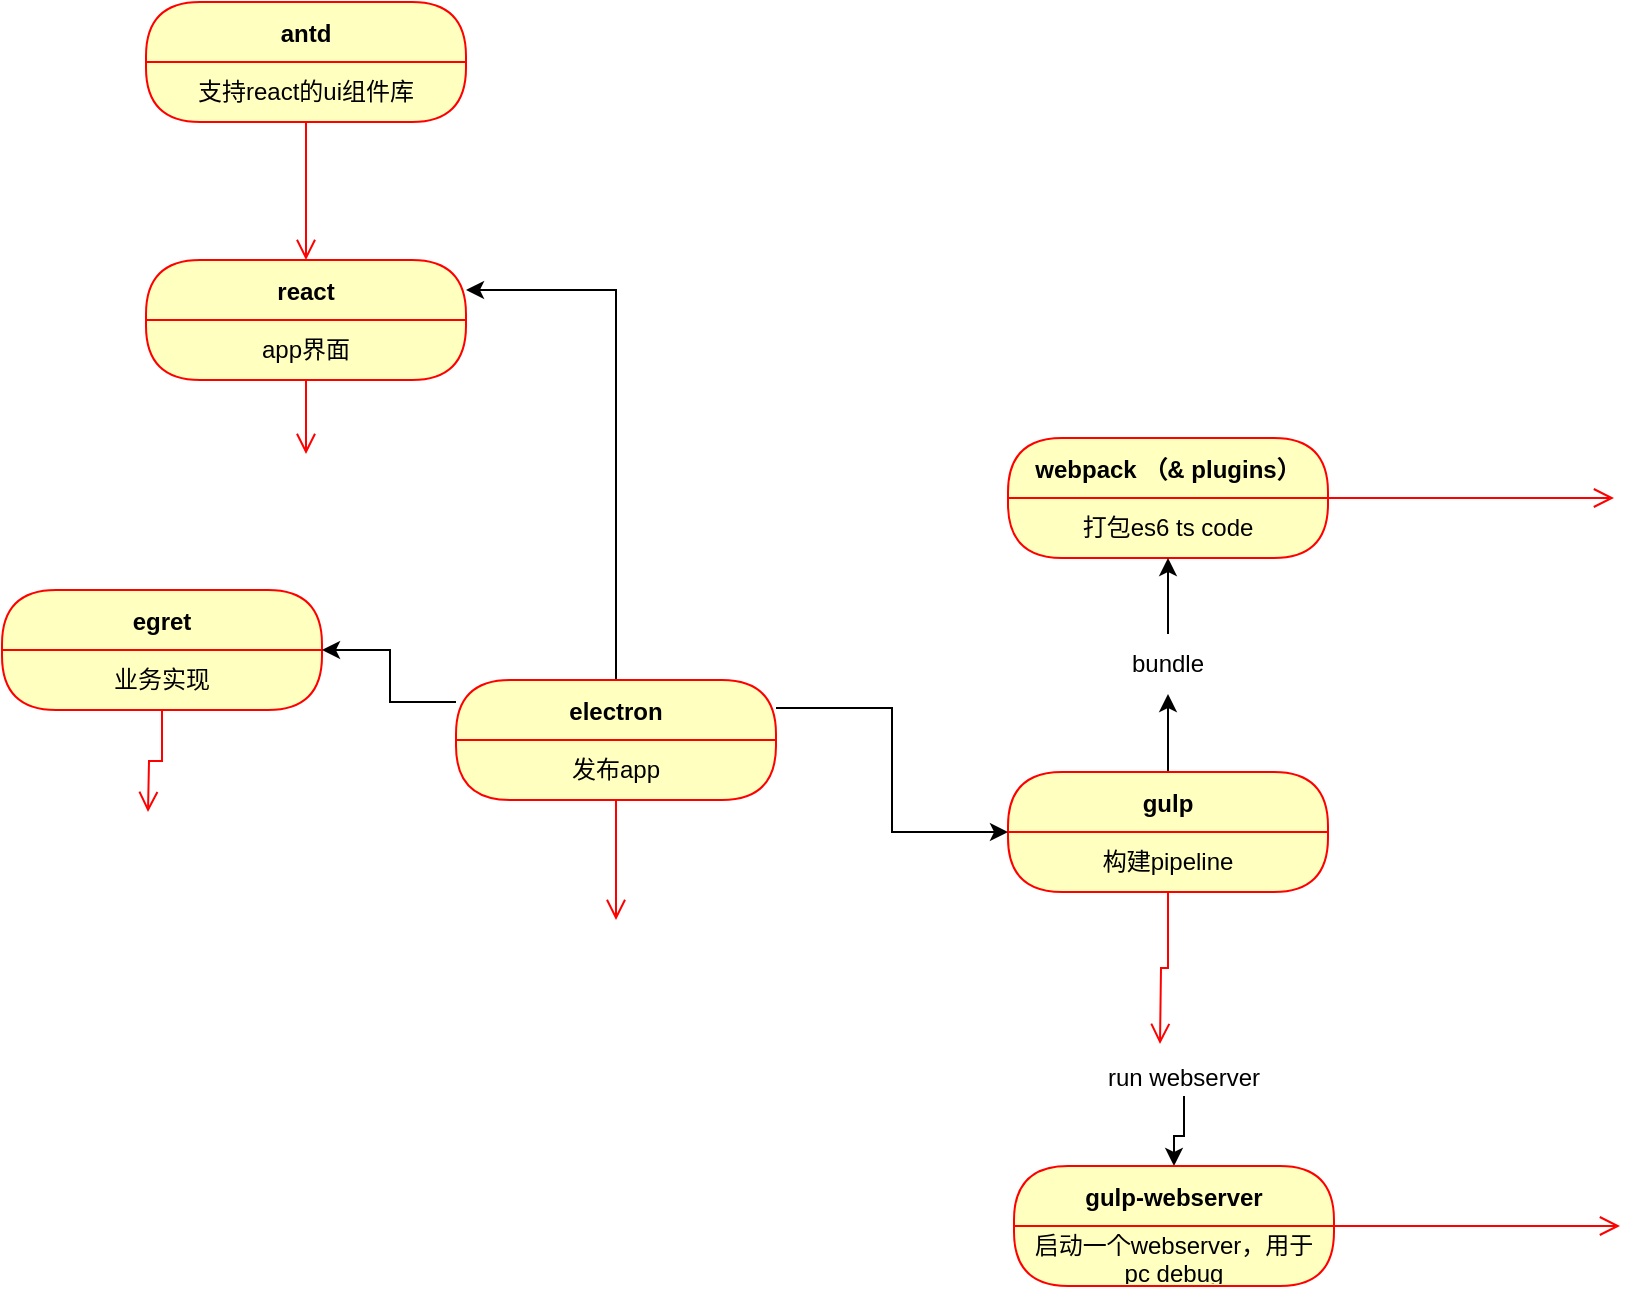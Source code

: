 <mxfile version="20.3.0" type="github">
  <diagram id="RyOypk_LRAsxnf7cehFb" name="第 1 页">
    <mxGraphModel dx="328" dy="-25" grid="0" gridSize="10" guides="1" tooltips="1" connect="1" arrows="1" fold="1" page="1" pageScale="1" pageWidth="1169" pageHeight="827" math="0" shadow="0">
      <root>
        <mxCell id="0" />
        <mxCell id="1" parent="0" />
        <mxCell id="iCX3cISmmqJYiOSi0hr1-3" value="react" style="swimlane;fontStyle=1;align=center;verticalAlign=middle;childLayout=stackLayout;horizontal=1;startSize=30;horizontalStack=0;resizeParent=0;resizeLast=1;container=0;fontColor=#000000;collapsible=0;rounded=1;arcSize=30;strokeColor=#ff0000;fillColor=#ffffc0;swimlaneFillColor=#ffffc0;dropTarget=0;" vertex="1" parent="1">
          <mxGeometry x="1521" y="1159" width="160" height="60" as="geometry" />
        </mxCell>
        <mxCell id="iCX3cISmmqJYiOSi0hr1-4" value="app界面" style="text;html=1;strokeColor=none;fillColor=none;align=center;verticalAlign=middle;spacingLeft=4;spacingRight=4;whiteSpace=wrap;overflow=hidden;rotatable=0;fontColor=#000000;" vertex="1" parent="iCX3cISmmqJYiOSi0hr1-3">
          <mxGeometry y="30" width="160" height="30" as="geometry" />
        </mxCell>
        <mxCell id="iCX3cISmmqJYiOSi0hr1-5" value="" style="edgeStyle=orthogonalEdgeStyle;html=1;verticalAlign=bottom;endArrow=open;endSize=8;strokeColor=#ff0000;rounded=0;" edge="1" source="iCX3cISmmqJYiOSi0hr1-3" parent="1">
          <mxGeometry relative="1" as="geometry">
            <mxPoint x="1601" y="1256" as="targetPoint" />
          </mxGeometry>
        </mxCell>
        <mxCell id="iCX3cISmmqJYiOSi0hr1-6" value="antd" style="swimlane;fontStyle=1;align=center;verticalAlign=middle;childLayout=stackLayout;horizontal=1;startSize=30;horizontalStack=0;resizeParent=0;resizeLast=1;container=0;fontColor=#000000;collapsible=0;rounded=1;arcSize=30;strokeColor=#ff0000;fillColor=#ffffc0;swimlaneFillColor=#ffffc0;dropTarget=0;" vertex="1" parent="1">
          <mxGeometry x="1521" y="1030" width="160" height="60" as="geometry" />
        </mxCell>
        <mxCell id="iCX3cISmmqJYiOSi0hr1-7" value="支持react的ui组件库" style="text;html=1;strokeColor=none;fillColor=none;align=center;verticalAlign=middle;spacingLeft=4;spacingRight=4;whiteSpace=wrap;overflow=hidden;rotatable=0;fontColor=#000000;" vertex="1" parent="iCX3cISmmqJYiOSi0hr1-6">
          <mxGeometry y="30" width="160" height="30" as="geometry" />
        </mxCell>
        <mxCell id="iCX3cISmmqJYiOSi0hr1-8" value="" style="edgeStyle=orthogonalEdgeStyle;html=1;verticalAlign=bottom;endArrow=open;endSize=8;strokeColor=#ff0000;rounded=0;entryX=0.5;entryY=0;entryDx=0;entryDy=0;" edge="1" parent="1" source="iCX3cISmmqJYiOSi0hr1-6" target="iCX3cISmmqJYiOSi0hr1-3">
          <mxGeometry relative="1" as="geometry">
            <mxPoint x="1823" y="1022" as="targetPoint" />
          </mxGeometry>
        </mxCell>
        <mxCell id="iCX3cISmmqJYiOSi0hr1-9" value="egret" style="swimlane;fontStyle=1;align=center;verticalAlign=middle;childLayout=stackLayout;horizontal=1;startSize=30;horizontalStack=0;resizeParent=0;resizeLast=1;container=0;fontColor=#000000;collapsible=0;rounded=1;arcSize=30;strokeColor=#ff0000;fillColor=#ffffc0;swimlaneFillColor=#ffffc0;dropTarget=0;" vertex="1" parent="1">
          <mxGeometry x="1449" y="1324" width="160" height="60" as="geometry" />
        </mxCell>
        <mxCell id="iCX3cISmmqJYiOSi0hr1-10" value="业务实现" style="text;html=1;strokeColor=none;fillColor=none;align=center;verticalAlign=middle;spacingLeft=4;spacingRight=4;whiteSpace=wrap;overflow=hidden;rotatable=0;fontColor=#000000;" vertex="1" parent="iCX3cISmmqJYiOSi0hr1-9">
          <mxGeometry y="30" width="160" height="30" as="geometry" />
        </mxCell>
        <mxCell id="iCX3cISmmqJYiOSi0hr1-12" value="Subtitle" style="text;html=1;strokeColor=none;fillColor=none;align=center;verticalAlign=middle;spacingLeft=4;spacingRight=4;whiteSpace=wrap;overflow=hidden;rotatable=0;fontColor=#000000;" vertex="1" parent="iCX3cISmmqJYiOSi0hr1-9">
          <mxGeometry y="60" width="160" as="geometry" />
        </mxCell>
        <mxCell id="iCX3cISmmqJYiOSi0hr1-11" value="" style="edgeStyle=orthogonalEdgeStyle;html=1;verticalAlign=bottom;endArrow=open;endSize=8;strokeColor=#ff0000;rounded=0;" edge="1" parent="1" source="iCX3cISmmqJYiOSi0hr1-9">
          <mxGeometry relative="1" as="geometry">
            <mxPoint x="1522" y="1435" as="targetPoint" />
          </mxGeometry>
        </mxCell>
        <mxCell id="iCX3cISmmqJYiOSi0hr1-13" value="webpack （&amp; plugins）" style="swimlane;fontStyle=1;align=center;verticalAlign=middle;childLayout=stackLayout;horizontal=1;startSize=30;horizontalStack=0;resizeParent=0;resizeLast=1;container=0;fontColor=#000000;collapsible=0;rounded=1;arcSize=30;strokeColor=#ff0000;fillColor=#ffffc0;swimlaneFillColor=#ffffc0;dropTarget=0;" vertex="1" parent="1">
          <mxGeometry x="1952" y="1248" width="160" height="60" as="geometry" />
        </mxCell>
        <mxCell id="iCX3cISmmqJYiOSi0hr1-15" value="打包es6 ts code" style="text;html=1;strokeColor=none;fillColor=none;align=center;verticalAlign=middle;spacingLeft=4;spacingRight=4;whiteSpace=wrap;overflow=hidden;rotatable=0;fontColor=#000000;" vertex="1" parent="iCX3cISmmqJYiOSi0hr1-13">
          <mxGeometry y="30" width="160" height="30" as="geometry" />
        </mxCell>
        <mxCell id="iCX3cISmmqJYiOSi0hr1-16" value="" style="edgeStyle=orthogonalEdgeStyle;html=1;verticalAlign=bottom;endArrow=open;endSize=8;strokeColor=#ff0000;rounded=0;" edge="1" parent="1" source="iCX3cISmmqJYiOSi0hr1-13">
          <mxGeometry relative="1" as="geometry">
            <mxPoint x="2255" y="1278" as="targetPoint" />
          </mxGeometry>
        </mxCell>
        <mxCell id="iCX3cISmmqJYiOSi0hr1-36" style="edgeStyle=orthogonalEdgeStyle;rounded=0;orthogonalLoop=1;jettySize=auto;html=1;" edge="1" parent="1" source="iCX3cISmmqJYiOSi0hr1-22" target="iCX3cISmmqJYiOSi0hr1-35">
          <mxGeometry relative="1" as="geometry" />
        </mxCell>
        <mxCell id="iCX3cISmmqJYiOSi0hr1-22" value="gulp" style="swimlane;fontStyle=1;align=center;verticalAlign=middle;childLayout=stackLayout;horizontal=1;startSize=30;horizontalStack=0;resizeParent=0;resizeLast=1;container=0;fontColor=#000000;collapsible=0;rounded=1;arcSize=30;strokeColor=#ff0000;fillColor=#ffffc0;swimlaneFillColor=#ffffc0;dropTarget=0;" vertex="1" parent="1">
          <mxGeometry x="1952" y="1415" width="160" height="60" as="geometry" />
        </mxCell>
        <mxCell id="iCX3cISmmqJYiOSi0hr1-23" value="构建pipeline" style="text;html=1;strokeColor=none;fillColor=none;align=center;verticalAlign=middle;spacingLeft=4;spacingRight=4;whiteSpace=wrap;overflow=hidden;rotatable=0;fontColor=#000000;" vertex="1" parent="iCX3cISmmqJYiOSi0hr1-22">
          <mxGeometry y="30" width="160" height="30" as="geometry" />
        </mxCell>
        <mxCell id="iCX3cISmmqJYiOSi0hr1-24" value="" style="edgeStyle=orthogonalEdgeStyle;html=1;verticalAlign=bottom;endArrow=open;endSize=8;strokeColor=#ff0000;rounded=0;" edge="1" parent="1" source="iCX3cISmmqJYiOSi0hr1-22">
          <mxGeometry relative="1" as="geometry">
            <mxPoint x="2028" y="1551" as="targetPoint" />
          </mxGeometry>
        </mxCell>
        <mxCell id="iCX3cISmmqJYiOSi0hr1-31" style="edgeStyle=orthogonalEdgeStyle;rounded=0;orthogonalLoop=1;jettySize=auto;html=1;" edge="1" parent="1" source="iCX3cISmmqJYiOSi0hr1-25" target="iCX3cISmmqJYiOSi0hr1-22">
          <mxGeometry relative="1" as="geometry">
            <Array as="points">
              <mxPoint x="1894" y="1383" />
              <mxPoint x="1894" y="1445" />
            </Array>
          </mxGeometry>
        </mxCell>
        <mxCell id="iCX3cISmmqJYiOSi0hr1-32" style="edgeStyle=orthogonalEdgeStyle;rounded=0;orthogonalLoop=1;jettySize=auto;html=1;" edge="1" parent="1" source="iCX3cISmmqJYiOSi0hr1-25" target="iCX3cISmmqJYiOSi0hr1-9">
          <mxGeometry relative="1" as="geometry">
            <Array as="points">
              <mxPoint x="1643" y="1380" />
              <mxPoint x="1643" y="1354" />
            </Array>
          </mxGeometry>
        </mxCell>
        <mxCell id="iCX3cISmmqJYiOSi0hr1-33" style="edgeStyle=orthogonalEdgeStyle;rounded=0;orthogonalLoop=1;jettySize=auto;html=1;entryX=1;entryY=0.25;entryDx=0;entryDy=0;" edge="1" parent="1" source="iCX3cISmmqJYiOSi0hr1-25" target="iCX3cISmmqJYiOSi0hr1-3">
          <mxGeometry relative="1" as="geometry" />
        </mxCell>
        <mxCell id="iCX3cISmmqJYiOSi0hr1-25" value="electron" style="swimlane;fontStyle=1;align=center;verticalAlign=middle;childLayout=stackLayout;horizontal=1;startSize=30;horizontalStack=0;resizeParent=0;resizeLast=1;container=0;fontColor=#000000;collapsible=0;rounded=1;arcSize=30;strokeColor=#ff0000;fillColor=#ffffc0;swimlaneFillColor=#ffffc0;dropTarget=0;" vertex="1" parent="1">
          <mxGeometry x="1676" y="1369" width="160" height="60" as="geometry" />
        </mxCell>
        <mxCell id="iCX3cISmmqJYiOSi0hr1-26" value="发布app" style="text;html=1;strokeColor=none;fillColor=none;align=center;verticalAlign=middle;spacingLeft=4;spacingRight=4;whiteSpace=wrap;overflow=hidden;rotatable=0;fontColor=#000000;" vertex="1" parent="iCX3cISmmqJYiOSi0hr1-25">
          <mxGeometry y="30" width="160" height="30" as="geometry" />
        </mxCell>
        <mxCell id="iCX3cISmmqJYiOSi0hr1-27" value="" style="edgeStyle=orthogonalEdgeStyle;html=1;verticalAlign=bottom;endArrow=open;endSize=8;strokeColor=#ff0000;rounded=0;" edge="1" parent="1" source="iCX3cISmmqJYiOSi0hr1-25">
          <mxGeometry relative="1" as="geometry">
            <mxPoint x="1756" y="1489.0" as="targetPoint" />
          </mxGeometry>
        </mxCell>
        <mxCell id="iCX3cISmmqJYiOSi0hr1-37" style="edgeStyle=orthogonalEdgeStyle;rounded=0;orthogonalLoop=1;jettySize=auto;html=1;entryX=0.5;entryY=1;entryDx=0;entryDy=0;" edge="1" parent="1" source="iCX3cISmmqJYiOSi0hr1-35" target="iCX3cISmmqJYiOSi0hr1-15">
          <mxGeometry relative="1" as="geometry" />
        </mxCell>
        <mxCell id="iCX3cISmmqJYiOSi0hr1-35" value="bundle" style="text;html=1;strokeColor=none;fillColor=none;align=center;verticalAlign=middle;whiteSpace=wrap;rounded=0;" vertex="1" parent="1">
          <mxGeometry x="2002" y="1346" width="60" height="30" as="geometry" />
        </mxCell>
        <mxCell id="iCX3cISmmqJYiOSi0hr1-42" style="edgeStyle=orthogonalEdgeStyle;rounded=0;orthogonalLoop=1;jettySize=auto;html=1;entryX=0.5;entryY=0;entryDx=0;entryDy=0;" edge="1" parent="1" source="iCX3cISmmqJYiOSi0hr1-38" target="iCX3cISmmqJYiOSi0hr1-39">
          <mxGeometry relative="1" as="geometry" />
        </mxCell>
        <mxCell id="iCX3cISmmqJYiOSi0hr1-38" value="run webserver" style="text;html=1;strokeColor=none;fillColor=none;align=center;verticalAlign=middle;whiteSpace=wrap;rounded=0;" vertex="1" parent="1">
          <mxGeometry x="1997" y="1559" width="86" height="18" as="geometry" />
        </mxCell>
        <mxCell id="iCX3cISmmqJYiOSi0hr1-39" value="gulp-webserver" style="swimlane;fontStyle=1;align=center;verticalAlign=middle;childLayout=stackLayout;horizontal=1;startSize=30;horizontalStack=0;resizeParent=0;resizeLast=1;container=0;fontColor=#000000;collapsible=0;rounded=1;arcSize=30;strokeColor=#ff0000;fillColor=#ffffc0;swimlaneFillColor=#ffffc0;dropTarget=0;" vertex="1" parent="1">
          <mxGeometry x="1955" y="1612" width="160" height="60" as="geometry" />
        </mxCell>
        <mxCell id="iCX3cISmmqJYiOSi0hr1-40" value="启动一个webserver，用于pc debug" style="text;html=1;strokeColor=none;fillColor=none;align=center;verticalAlign=middle;spacingLeft=4;spacingRight=4;whiteSpace=wrap;overflow=hidden;rotatable=0;fontColor=#000000;" vertex="1" parent="iCX3cISmmqJYiOSi0hr1-39">
          <mxGeometry y="30" width="160" height="30" as="geometry" />
        </mxCell>
        <mxCell id="iCX3cISmmqJYiOSi0hr1-41" value="" style="edgeStyle=orthogonalEdgeStyle;html=1;verticalAlign=bottom;endArrow=open;endSize=8;strokeColor=#ff0000;rounded=0;" edge="1" parent="1" source="iCX3cISmmqJYiOSi0hr1-39">
          <mxGeometry relative="1" as="geometry">
            <mxPoint x="2258" y="1642" as="targetPoint" />
          </mxGeometry>
        </mxCell>
      </root>
    </mxGraphModel>
  </diagram>
</mxfile>
